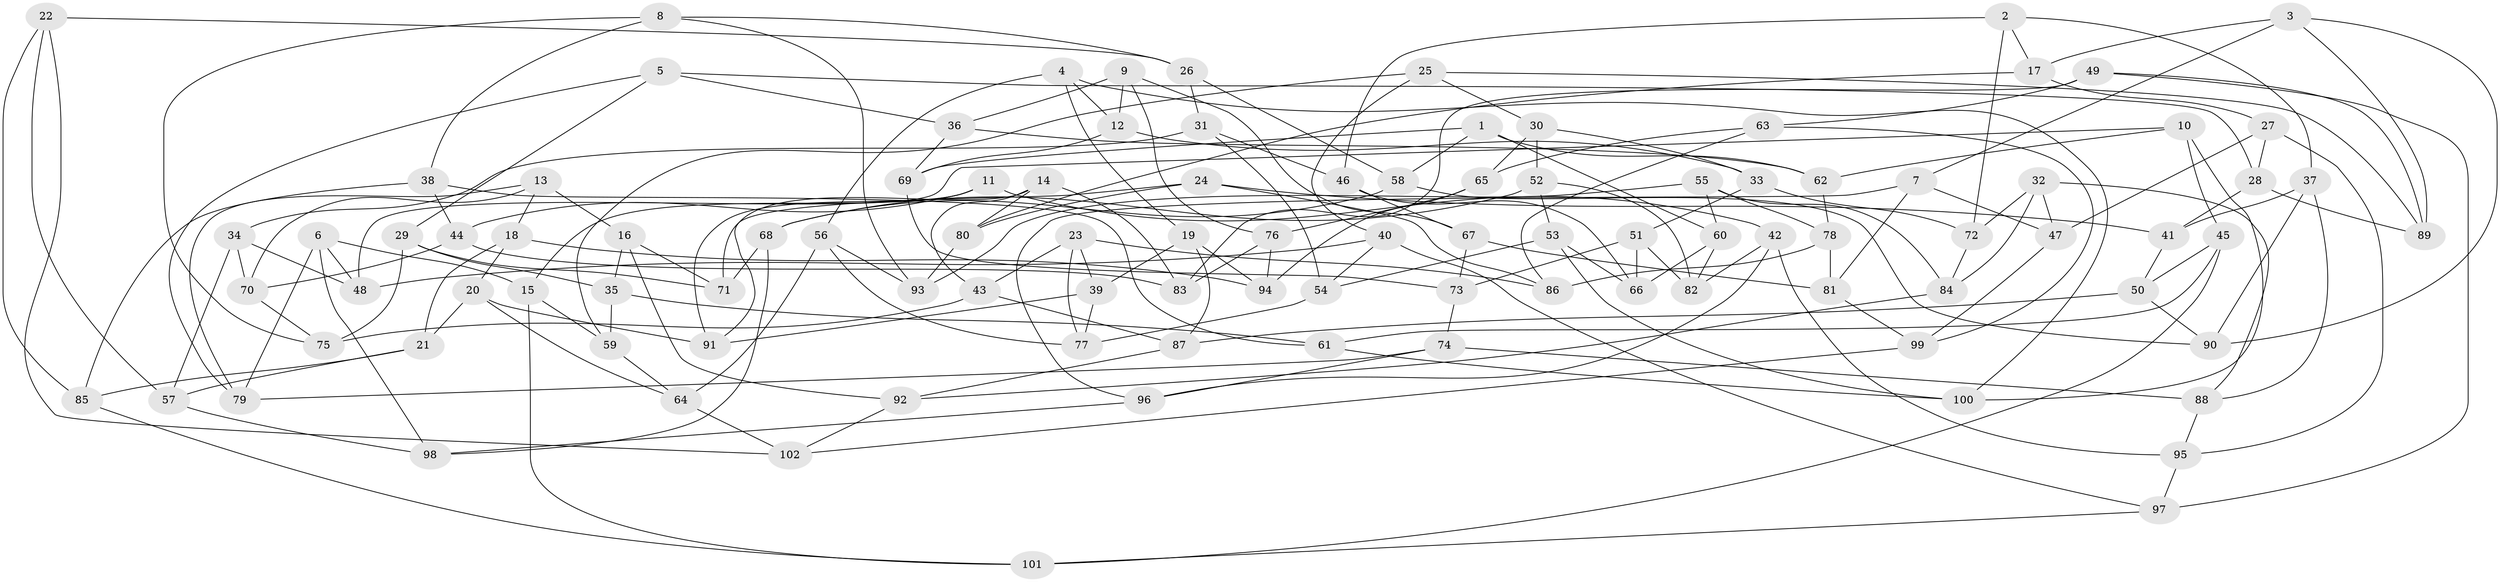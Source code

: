 // coarse degree distribution, {6: 0.5806451612903226, 4: 0.3548387096774194, 5: 0.06451612903225806}
// Generated by graph-tools (version 1.1) at 2025/42/03/06/25 10:42:19]
// undirected, 102 vertices, 204 edges
graph export_dot {
graph [start="1"]
  node [color=gray90,style=filled];
  1;
  2;
  3;
  4;
  5;
  6;
  7;
  8;
  9;
  10;
  11;
  12;
  13;
  14;
  15;
  16;
  17;
  18;
  19;
  20;
  21;
  22;
  23;
  24;
  25;
  26;
  27;
  28;
  29;
  30;
  31;
  32;
  33;
  34;
  35;
  36;
  37;
  38;
  39;
  40;
  41;
  42;
  43;
  44;
  45;
  46;
  47;
  48;
  49;
  50;
  51;
  52;
  53;
  54;
  55;
  56;
  57;
  58;
  59;
  60;
  61;
  62;
  63;
  64;
  65;
  66;
  67;
  68;
  69;
  70;
  71;
  72;
  73;
  74;
  75;
  76;
  77;
  78;
  79;
  80;
  81;
  82;
  83;
  84;
  85;
  86;
  87;
  88;
  89;
  90;
  91;
  92;
  93;
  94;
  95;
  96;
  97;
  98;
  99;
  100;
  101;
  102;
  1 -- 58;
  1 -- 62;
  1 -- 69;
  1 -- 60;
  2 -- 72;
  2 -- 17;
  2 -- 46;
  2 -- 37;
  3 -- 17;
  3 -- 90;
  3 -- 89;
  3 -- 7;
  4 -- 12;
  4 -- 100;
  4 -- 19;
  4 -- 56;
  5 -- 29;
  5 -- 28;
  5 -- 36;
  5 -- 79;
  6 -- 48;
  6 -- 98;
  6 -- 79;
  6 -- 15;
  7 -- 96;
  7 -- 81;
  7 -- 47;
  8 -- 26;
  8 -- 38;
  8 -- 75;
  8 -- 93;
  9 -- 76;
  9 -- 12;
  9 -- 36;
  9 -- 67;
  10 -- 100;
  10 -- 45;
  10 -- 62;
  10 -- 48;
  11 -- 42;
  11 -- 15;
  11 -- 91;
  11 -- 44;
  12 -- 69;
  12 -- 33;
  13 -- 18;
  13 -- 16;
  13 -- 70;
  13 -- 79;
  14 -- 91;
  14 -- 83;
  14 -- 80;
  14 -- 43;
  15 -- 59;
  15 -- 101;
  16 -- 35;
  16 -- 92;
  16 -- 71;
  17 -- 27;
  17 -- 80;
  18 -- 20;
  18 -- 94;
  18 -- 21;
  19 -- 94;
  19 -- 87;
  19 -- 39;
  20 -- 91;
  20 -- 21;
  20 -- 64;
  21 -- 57;
  21 -- 85;
  22 -- 85;
  22 -- 57;
  22 -- 102;
  22 -- 26;
  23 -- 39;
  23 -- 77;
  23 -- 86;
  23 -- 43;
  24 -- 71;
  24 -- 80;
  24 -- 41;
  24 -- 86;
  25 -- 40;
  25 -- 59;
  25 -- 89;
  25 -- 30;
  26 -- 58;
  26 -- 31;
  27 -- 95;
  27 -- 47;
  27 -- 28;
  28 -- 89;
  28 -- 41;
  29 -- 71;
  29 -- 35;
  29 -- 75;
  30 -- 52;
  30 -- 33;
  30 -- 65;
  31 -- 46;
  31 -- 34;
  31 -- 54;
  32 -- 84;
  32 -- 88;
  32 -- 72;
  32 -- 47;
  33 -- 51;
  33 -- 72;
  34 -- 48;
  34 -- 70;
  34 -- 57;
  35 -- 61;
  35 -- 59;
  36 -- 62;
  36 -- 69;
  37 -- 41;
  37 -- 88;
  37 -- 90;
  38 -- 44;
  38 -- 85;
  38 -- 61;
  39 -- 77;
  39 -- 91;
  40 -- 48;
  40 -- 54;
  40 -- 97;
  41 -- 50;
  42 -- 95;
  42 -- 82;
  42 -- 96;
  43 -- 87;
  43 -- 75;
  44 -- 70;
  44 -- 83;
  45 -- 61;
  45 -- 50;
  45 -- 101;
  46 -- 66;
  46 -- 67;
  47 -- 99;
  49 -- 89;
  49 -- 97;
  49 -- 63;
  49 -- 83;
  50 -- 87;
  50 -- 90;
  51 -- 73;
  51 -- 82;
  51 -- 66;
  52 -- 53;
  52 -- 82;
  52 -- 68;
  53 -- 100;
  53 -- 54;
  53 -- 66;
  54 -- 77;
  55 -- 93;
  55 -- 60;
  55 -- 84;
  55 -- 78;
  56 -- 64;
  56 -- 77;
  56 -- 93;
  57 -- 98;
  58 -- 68;
  58 -- 90;
  59 -- 64;
  60 -- 66;
  60 -- 82;
  61 -- 100;
  62 -- 78;
  63 -- 65;
  63 -- 86;
  63 -- 99;
  64 -- 102;
  65 -- 94;
  65 -- 76;
  67 -- 81;
  67 -- 73;
  68 -- 98;
  68 -- 71;
  69 -- 73;
  70 -- 75;
  72 -- 84;
  73 -- 74;
  74 -- 96;
  74 -- 88;
  74 -- 79;
  76 -- 83;
  76 -- 94;
  78 -- 86;
  78 -- 81;
  80 -- 93;
  81 -- 99;
  84 -- 92;
  85 -- 101;
  87 -- 92;
  88 -- 95;
  92 -- 102;
  95 -- 97;
  96 -- 98;
  97 -- 101;
  99 -- 102;
}
